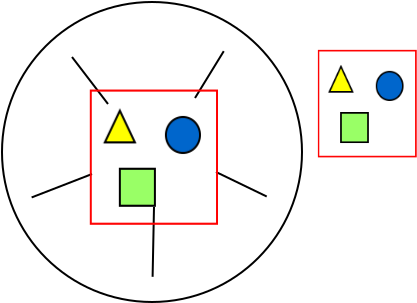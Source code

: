 <?xml version="1.0" encoding="UTF-8"?>
<dia:diagram xmlns:dia="http://www.lysator.liu.se/~alla/dia/">
  <dia:layer name="Background" visible="true">
    <dia:object type="Standard - Ellipse" version="0" id="O0">
      <dia:attribute name="obj_pos">
        <dia:point val="-2,-2.3"/>
      </dia:attribute>
      <dia:attribute name="obj_bb">
        <dia:rectangle val="-2.05,-2.35;13.05,12.75"/>
      </dia:attribute>
      <dia:attribute name="elem_corner">
        <dia:point val="-2,-2.3"/>
      </dia:attribute>
      <dia:attribute name="elem_width">
        <dia:real val="15"/>
      </dia:attribute>
      <dia:attribute name="elem_height">
        <dia:real val="15"/>
      </dia:attribute>
    </dia:object>
    <dia:object type="Standard - Line" version="0" id="O1">
      <dia:attribute name="obj_pos">
        <dia:point val="1.5,0.45"/>
      </dia:attribute>
      <dia:attribute name="obj_bb">
        <dia:rectangle val="1.43,0.38;3.37,2.87"/>
      </dia:attribute>
      <dia:attribute name="conn_endpoints">
        <dia:point val="1.5,0.45"/>
        <dia:point val="3.3,2.8"/>
      </dia:attribute>
      <dia:attribute name="numcp">
        <dia:int val="1"/>
      </dia:attribute>
    </dia:object>
    <dia:object type="Standard - Line" version="0" id="O2">
      <dia:attribute name="obj_pos">
        <dia:point val="8.7,6.2"/>
      </dia:attribute>
      <dia:attribute name="obj_bb">
        <dia:rectangle val="8.633,6.133;11.303,7.492"/>
      </dia:attribute>
      <dia:attribute name="conn_endpoints">
        <dia:point val="8.7,6.2"/>
        <dia:point val="11.236,7.426"/>
      </dia:attribute>
      <dia:attribute name="numcp">
        <dia:int val="1"/>
      </dia:attribute>
    </dia:object>
    <dia:object type="Standard - Line" version="0" id="O3">
      <dia:attribute name="obj_pos">
        <dia:point val="-0.518,7.471"/>
      </dia:attribute>
      <dia:attribute name="obj_bb">
        <dia:rectangle val="-0.583,6.235;2.565,7.536"/>
      </dia:attribute>
      <dia:attribute name="conn_endpoints">
        <dia:point val="-0.518,7.471"/>
        <dia:point val="2.5,6.3"/>
      </dia:attribute>
      <dia:attribute name="numcp">
        <dia:int val="1"/>
      </dia:attribute>
    </dia:object>
    <dia:object type="Standard - Line" version="0" id="O4">
      <dia:attribute name="obj_pos">
        <dia:point val="5.53,11.441"/>
      </dia:attribute>
      <dia:attribute name="obj_bb">
        <dia:rectangle val="5.479,7.899;5.651,11.492"/>
      </dia:attribute>
      <dia:attribute name="conn_endpoints">
        <dia:point val="5.53,11.441"/>
        <dia:point val="5.6,7.95"/>
      </dia:attribute>
      <dia:attribute name="numcp">
        <dia:int val="1"/>
      </dia:attribute>
    </dia:object>
    <dia:object type="Standard - Line" version="0" id="O5">
      <dia:attribute name="obj_pos">
        <dia:point val="7.65,2.5"/>
      </dia:attribute>
      <dia:attribute name="obj_bb">
        <dia:rectangle val="7.581,0.089;9.157,2.569"/>
      </dia:attribute>
      <dia:attribute name="conn_endpoints">
        <dia:point val="7.65,2.5"/>
        <dia:point val="9.088,0.158"/>
      </dia:attribute>
      <dia:attribute name="numcp">
        <dia:int val="1"/>
      </dia:attribute>
    </dia:object>
    <dia:object type="Standard - Image" version="0" id="O6">
      <dia:attribute name="obj_pos">
        <dia:point val="13.79,0.09"/>
      </dia:attribute>
      <dia:attribute name="obj_bb">
        <dia:rectangle val="13.74,0.04;18.784,5.52"/>
      </dia:attribute>
      <dia:attribute name="elem_corner">
        <dia:point val="13.79,0.09"/>
      </dia:attribute>
      <dia:attribute name="elem_width">
        <dia:real val="4.944"/>
      </dia:attribute>
      <dia:attribute name="elem_height">
        <dia:real val="5.38"/>
      </dia:attribute>
      <dia:attribute name="draw_border">
        <dia:boolean val="false"/>
      </dia:attribute>
      <dia:attribute name="keep_aspect">
        <dia:boolean val="true"/>
      </dia:attribute>
      <dia:attribute name="file">
        <dia:string>#mao.jpg#</dia:string>
      </dia:attribute>
    </dia:object>
    <dia:object type="Standard - Image" version="0" id="O7">
      <dia:attribute name="obj_pos">
        <dia:point val="2.39,2.077"/>
      </dia:attribute>
      <dia:attribute name="obj_bb">
        <dia:rectangle val="2.34,2.027;8.85,8.89"/>
      </dia:attribute>
      <dia:attribute name="elem_corner">
        <dia:point val="2.39,2.077"/>
      </dia:attribute>
      <dia:attribute name="elem_width">
        <dia:real val="6.41"/>
      </dia:attribute>
      <dia:attribute name="elem_height">
        <dia:real val="6.763"/>
      </dia:attribute>
      <dia:attribute name="draw_border">
        <dia:boolean val="false"/>
      </dia:attribute>
      <dia:attribute name="keep_aspect">
        <dia:boolean val="true"/>
      </dia:attribute>
      <dia:attribute name="file">
        <dia:string>#oro.jpg#</dia:string>
      </dia:attribute>
    </dia:object>
  </dia:layer>
</dia:diagram>
